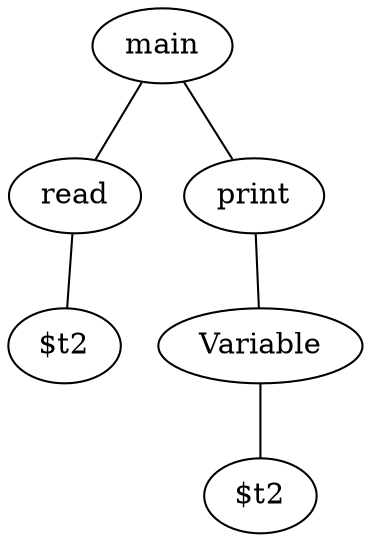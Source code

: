 graph {
	1 [label="$t2"]
	2 [label=read]
	2 -- 1
	3 [label="$t2"]
	4 [label=Variable]
	4 -- 3
	5 [label=print]
	5 -- 4
	6 [label=main]
	6 -- 2
	6 -- 5
}
